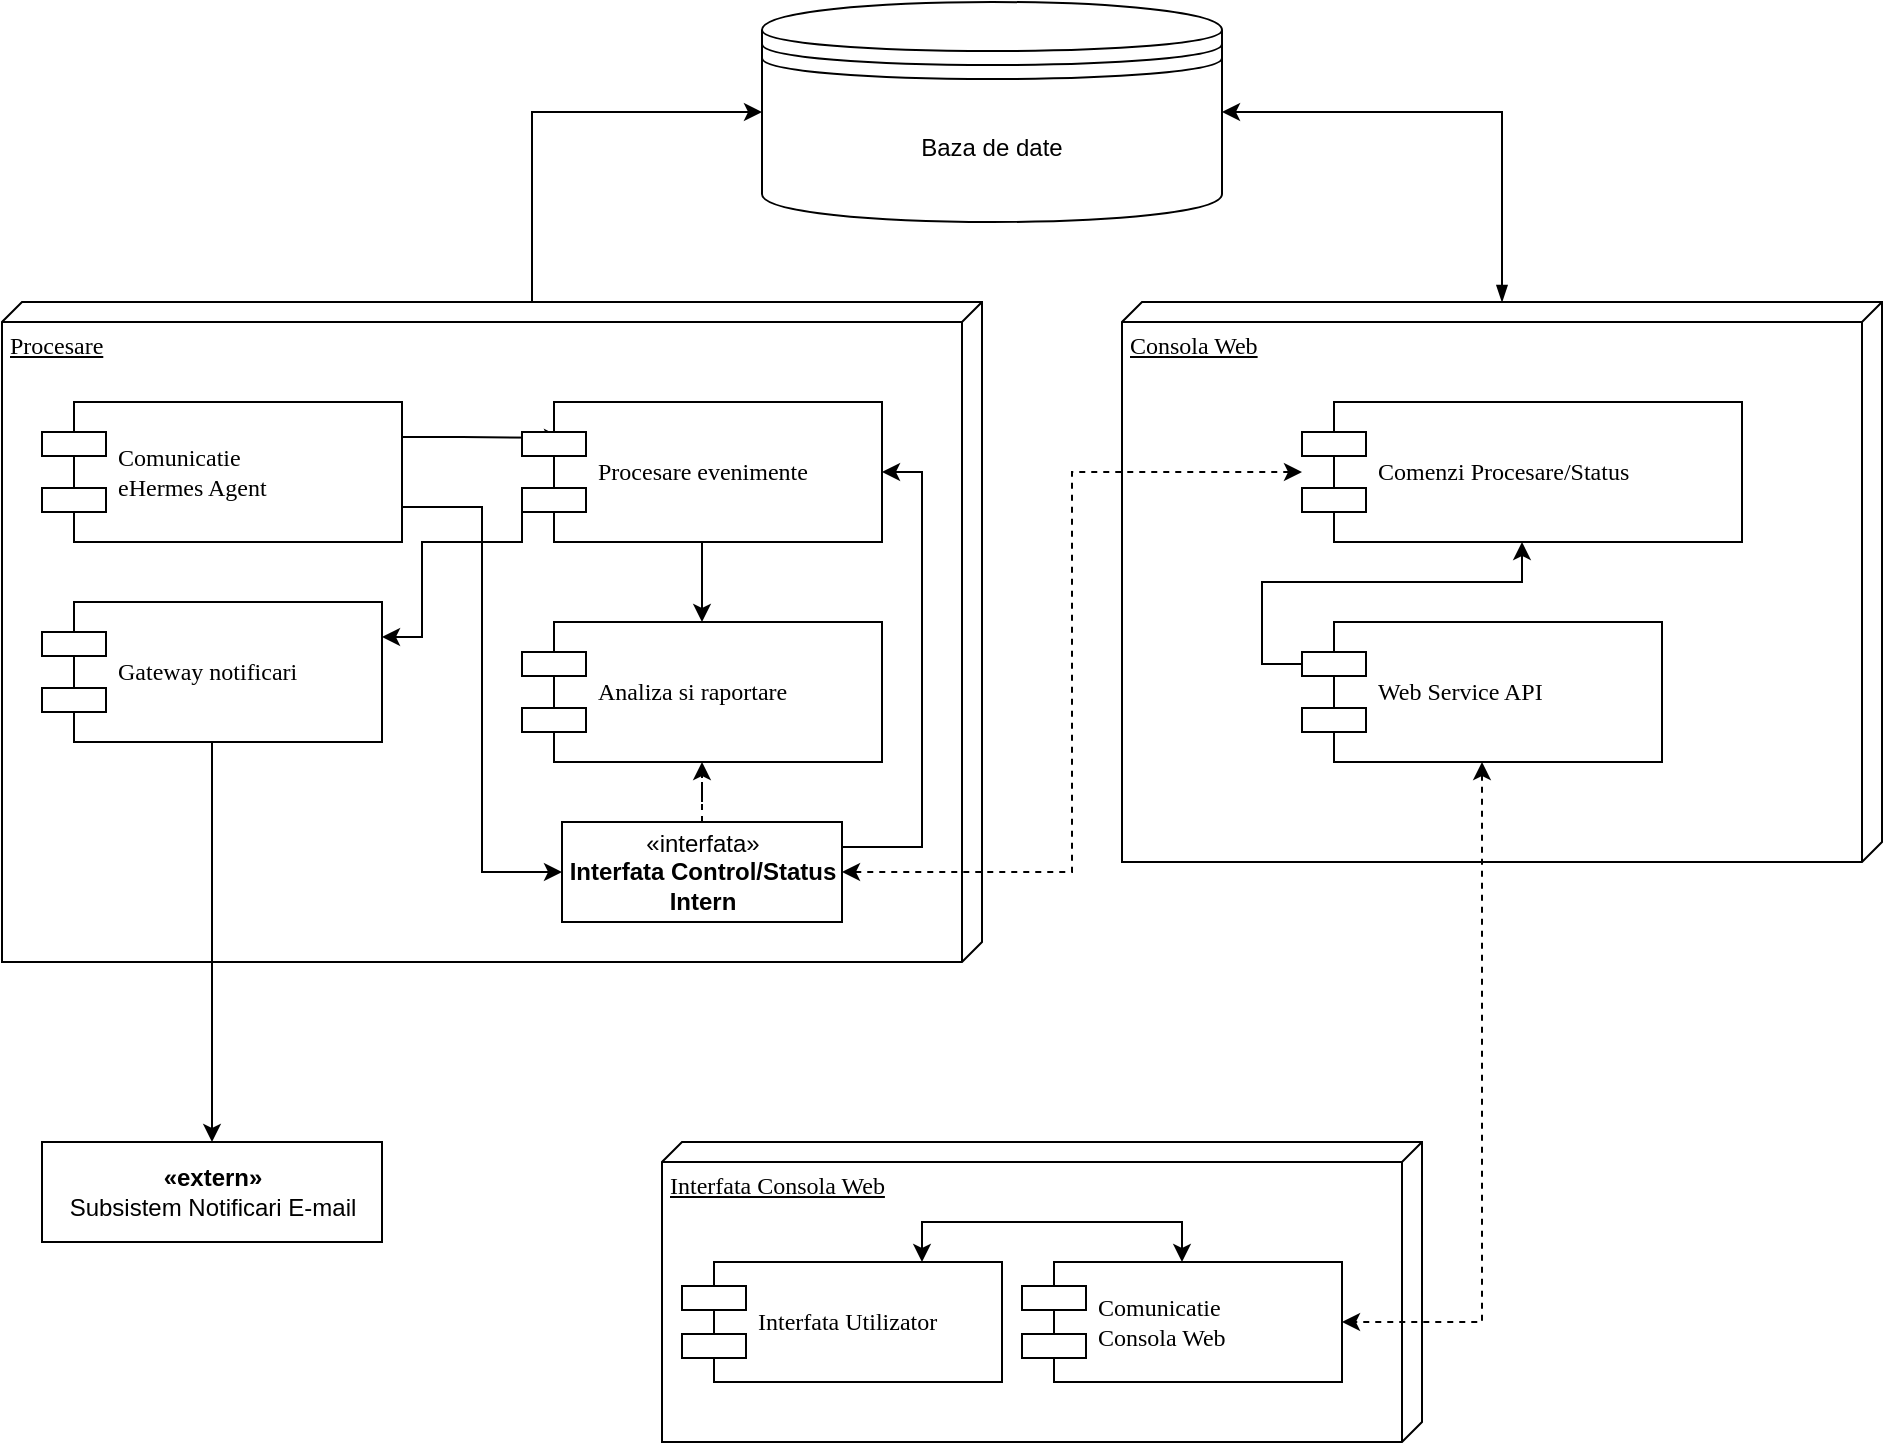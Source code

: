 <mxfile version="14.9.3" type="github">
  <diagram name="Page-1" id="5f0bae14-7c28-e335-631c-24af17079c00">
    <mxGraphModel dx="1422" dy="752" grid="1" gridSize="10" guides="1" tooltips="1" connect="1" arrows="1" fold="1" page="1" pageScale="1" pageWidth="1100" pageHeight="850" background="none" math="0" shadow="0">
      <root>
        <mxCell id="0" />
        <mxCell id="1" parent="0" />
        <mxCell id="o_iO7d6TlXx-ixrJT5Zg-11" style="edgeStyle=orthogonalEdgeStyle;rounded=0;orthogonalLoop=1;jettySize=auto;html=1;exitX=0;exitY=0;exitDx=0;exitDy=225;exitPerimeter=0;entryX=0;entryY=0.5;entryDx=0;entryDy=0;" edge="1" parent="1" source="39150e848f15840c-1" target="o_iO7d6TlXx-ixrJT5Zg-10">
          <mxGeometry relative="1" as="geometry" />
        </mxCell>
        <mxCell id="39150e848f15840c-1" value="Procesare" style="verticalAlign=top;align=left;spacingTop=8;spacingLeft=2;spacingRight=12;shape=cube;size=10;direction=south;fontStyle=4;html=1;rounded=0;shadow=0;comic=0;labelBackgroundColor=none;strokeWidth=1;fontFamily=Verdana;fontSize=12" parent="1" vertex="1">
          <mxGeometry x="90" y="170" width="490" height="330" as="geometry" />
        </mxCell>
        <mxCell id="o_iO7d6TlXx-ixrJT5Zg-16" style="edgeStyle=orthogonalEdgeStyle;rounded=0;orthogonalLoop=1;jettySize=auto;html=1;entryX=1;entryY=0.5;entryDx=0;entryDy=0;startArrow=blockThin;startFill=1;" edge="1" parent="1" source="39150e848f15840c-2" target="o_iO7d6TlXx-ixrJT5Zg-10">
          <mxGeometry relative="1" as="geometry" />
        </mxCell>
        <mxCell id="39150e848f15840c-2" value="&lt;div&gt;Consola Web&lt;/div&gt;" style="verticalAlign=top;align=left;spacingTop=8;spacingLeft=2;spacingRight=12;shape=cube;size=10;direction=south;fontStyle=4;html=1;rounded=0;shadow=0;comic=0;labelBackgroundColor=none;strokeWidth=1;fontFamily=Verdana;fontSize=12" parent="1" vertex="1">
          <mxGeometry x="650" y="170" width="380" height="280" as="geometry" />
        </mxCell>
        <mxCell id="39150e848f15840c-3" value="Interfata Consola Web" style="verticalAlign=top;align=left;spacingTop=8;spacingLeft=2;spacingRight=12;shape=cube;size=10;direction=south;fontStyle=4;html=1;rounded=0;shadow=0;comic=0;labelBackgroundColor=none;strokeWidth=1;fontFamily=Verdana;fontSize=12" parent="1" vertex="1">
          <mxGeometry x="420" y="590" width="380" height="150" as="geometry" />
        </mxCell>
        <mxCell id="o_iO7d6TlXx-ixrJT5Zg-7" style="edgeStyle=orthogonalEdgeStyle;rounded=0;orthogonalLoop=1;jettySize=auto;html=1;exitX=1;exitY=0.25;exitDx=0;exitDy=0;entryX=0.111;entryY=0.257;entryDx=0;entryDy=0;entryPerimeter=0;" edge="1" parent="1" source="39150e848f15840c-5" target="o_iO7d6TlXx-ixrJT5Zg-2">
          <mxGeometry relative="1" as="geometry" />
        </mxCell>
        <mxCell id="o_iO7d6TlXx-ixrJT5Zg-30" style="edgeStyle=orthogonalEdgeStyle;rounded=0;orthogonalLoop=1;jettySize=auto;html=1;exitX=1;exitY=0.75;exitDx=0;exitDy=0;entryX=0;entryY=0.5;entryDx=0;entryDy=0;startArrow=none;startFill=0;" edge="1" parent="1" source="39150e848f15840c-5" target="o_iO7d6TlXx-ixrJT5Zg-14">
          <mxGeometry relative="1" as="geometry" />
        </mxCell>
        <mxCell id="39150e848f15840c-5" value="Comunicatie &lt;br&gt;eHermes Agent" style="shape=component;align=left;spacingLeft=36;rounded=0;shadow=0;comic=0;labelBackgroundColor=none;strokeWidth=1;fontFamily=Verdana;fontSize=12;html=1;" parent="1" vertex="1">
          <mxGeometry x="110" y="220" width="180" height="70" as="geometry" />
        </mxCell>
        <mxCell id="o_iO7d6TlXx-ixrJT5Zg-21" style="edgeStyle=orthogonalEdgeStyle;rounded=0;orthogonalLoop=1;jettySize=auto;html=1;exitX=0.75;exitY=0;exitDx=0;exitDy=0;entryX=0.5;entryY=0;entryDx=0;entryDy=0;startArrow=classic;startFill=1;" edge="1" parent="1" source="39150e848f15840c-10" target="o_iO7d6TlXx-ixrJT5Zg-20">
          <mxGeometry relative="1" as="geometry" />
        </mxCell>
        <mxCell id="39150e848f15840c-10" value="&lt;div&gt;Interfata Utilizator&lt;/div&gt;" style="shape=component;align=left;spacingLeft=36;rounded=0;shadow=0;comic=0;labelBackgroundColor=none;strokeWidth=1;fontFamily=Verdana;fontSize=12;html=1;" parent="1" vertex="1">
          <mxGeometry x="430" y="650" width="160" height="60" as="geometry" />
        </mxCell>
        <mxCell id="o_iO7d6TlXx-ixrJT5Zg-28" style="edgeStyle=orthogonalEdgeStyle;rounded=0;orthogonalLoop=1;jettySize=auto;html=1;exitX=0.5;exitY=1;exitDx=0;exitDy=0;startArrow=none;startFill=0;" edge="1" parent="1" source="o_iO7d6TlXx-ixrJT5Zg-1" target="o_iO7d6TlXx-ixrJT5Zg-27">
          <mxGeometry relative="1" as="geometry">
            <mxPoint x="195" y="580" as="targetPoint" />
          </mxGeometry>
        </mxCell>
        <mxCell id="o_iO7d6TlXx-ixrJT5Zg-1" value="Gateway notificari" style="shape=component;align=left;spacingLeft=36;rounded=0;shadow=0;comic=0;labelBackgroundColor=none;strokeWidth=1;fontFamily=Verdana;fontSize=12;html=1;" vertex="1" parent="1">
          <mxGeometry x="110" y="320" width="170" height="70" as="geometry" />
        </mxCell>
        <mxCell id="o_iO7d6TlXx-ixrJT5Zg-8" style="edgeStyle=orthogonalEdgeStyle;rounded=0;orthogonalLoop=1;jettySize=auto;html=1;exitX=0;exitY=0.7;exitDx=0;exitDy=0;entryX=1;entryY=0.25;entryDx=0;entryDy=0;" edge="1" parent="1" source="o_iO7d6TlXx-ixrJT5Zg-2" target="o_iO7d6TlXx-ixrJT5Zg-1">
          <mxGeometry relative="1" as="geometry">
            <Array as="points">
              <mxPoint x="350" y="290" />
              <mxPoint x="300" y="290" />
              <mxPoint x="300" y="338" />
            </Array>
          </mxGeometry>
        </mxCell>
        <mxCell id="o_iO7d6TlXx-ixrJT5Zg-9" style="edgeStyle=orthogonalEdgeStyle;rounded=0;orthogonalLoop=1;jettySize=auto;html=1;exitX=0.5;exitY=1;exitDx=0;exitDy=0;" edge="1" parent="1" source="o_iO7d6TlXx-ixrJT5Zg-2" target="o_iO7d6TlXx-ixrJT5Zg-3">
          <mxGeometry relative="1" as="geometry" />
        </mxCell>
        <mxCell id="o_iO7d6TlXx-ixrJT5Zg-2" value="Procesare evenimente" style="shape=component;align=left;spacingLeft=36;rounded=0;shadow=0;comic=0;labelBackgroundColor=none;strokeWidth=1;fontFamily=Verdana;fontSize=12;html=1;" vertex="1" parent="1">
          <mxGeometry x="350" y="220" width="180" height="70" as="geometry" />
        </mxCell>
        <mxCell id="o_iO7d6TlXx-ixrJT5Zg-3" value="Analiza si raportare" style="shape=component;align=left;spacingLeft=36;rounded=0;shadow=0;comic=0;labelBackgroundColor=none;strokeWidth=1;fontFamily=Verdana;fontSize=12;html=1;" vertex="1" parent="1">
          <mxGeometry x="350" y="330" width="180" height="70" as="geometry" />
        </mxCell>
        <mxCell id="o_iO7d6TlXx-ixrJT5Zg-15" style="edgeStyle=orthogonalEdgeStyle;rounded=0;orthogonalLoop=1;jettySize=auto;html=1;entryX=1;entryY=0.5;entryDx=0;entryDy=0;dashed=1;startArrow=classic;startFill=1;" edge="1" parent="1" source="o_iO7d6TlXx-ixrJT5Zg-4" target="o_iO7d6TlXx-ixrJT5Zg-14">
          <mxGeometry relative="1" as="geometry" />
        </mxCell>
        <mxCell id="o_iO7d6TlXx-ixrJT5Zg-4" value="&lt;div&gt;Comenzi Procesare/Status&lt;/div&gt;" style="shape=component;align=left;spacingLeft=36;rounded=0;shadow=0;comic=0;labelBackgroundColor=none;strokeWidth=1;fontFamily=Verdana;fontSize=12;html=1;" vertex="1" parent="1">
          <mxGeometry x="740" y="220" width="220" height="70" as="geometry" />
        </mxCell>
        <mxCell id="o_iO7d6TlXx-ixrJT5Zg-10" value="Baza de date" style="shape=datastore;whiteSpace=wrap;html=1;" vertex="1" parent="1">
          <mxGeometry x="470" y="20" width="230" height="110" as="geometry" />
        </mxCell>
        <mxCell id="o_iO7d6TlXx-ixrJT5Zg-29" style="edgeStyle=orthogonalEdgeStyle;rounded=0;orthogonalLoop=1;jettySize=auto;html=1;exitX=0.5;exitY=0;exitDx=0;exitDy=0;dashed=1;startArrow=none;startFill=0;" edge="1" parent="1" source="o_iO7d6TlXx-ixrJT5Zg-14" target="o_iO7d6TlXx-ixrJT5Zg-3">
          <mxGeometry relative="1" as="geometry" />
        </mxCell>
        <mxCell id="o_iO7d6TlXx-ixrJT5Zg-31" style="edgeStyle=orthogonalEdgeStyle;rounded=0;orthogonalLoop=1;jettySize=auto;html=1;exitX=1;exitY=0.25;exitDx=0;exitDy=0;entryX=1;entryY=0.5;entryDx=0;entryDy=0;startArrow=none;startFill=0;" edge="1" parent="1" source="o_iO7d6TlXx-ixrJT5Zg-14" target="o_iO7d6TlXx-ixrJT5Zg-2">
          <mxGeometry relative="1" as="geometry">
            <Array as="points">
              <mxPoint x="550" y="443" />
              <mxPoint x="550" y="255" />
            </Array>
          </mxGeometry>
        </mxCell>
        <mxCell id="o_iO7d6TlXx-ixrJT5Zg-14" value="«interfata»&lt;br&gt;&lt;b&gt;Interfata Control/Status &lt;br&gt;&lt;/b&gt;&lt;div&gt;&lt;b&gt;Intern&lt;/b&gt;&lt;/div&gt;" style="html=1;" vertex="1" parent="1">
          <mxGeometry x="370" y="430" width="140" height="50" as="geometry" />
        </mxCell>
        <mxCell id="o_iO7d6TlXx-ixrJT5Zg-19" style="edgeStyle=orthogonalEdgeStyle;rounded=0;orthogonalLoop=1;jettySize=auto;html=1;exitX=0;exitY=0.3;exitDx=0;exitDy=0;startArrow=none;startFill=0;" edge="1" parent="1" source="o_iO7d6TlXx-ixrJT5Zg-17" target="o_iO7d6TlXx-ixrJT5Zg-4">
          <mxGeometry relative="1" as="geometry" />
        </mxCell>
        <mxCell id="o_iO7d6TlXx-ixrJT5Zg-22" style="edgeStyle=orthogonalEdgeStyle;rounded=0;orthogonalLoop=1;jettySize=auto;html=1;entryX=1;entryY=0.5;entryDx=0;entryDy=0;startArrow=classic;startFill=1;dashed=1;" edge="1" parent="1" source="o_iO7d6TlXx-ixrJT5Zg-17" target="o_iO7d6TlXx-ixrJT5Zg-20">
          <mxGeometry relative="1" as="geometry" />
        </mxCell>
        <mxCell id="o_iO7d6TlXx-ixrJT5Zg-17" value="Web Service API" style="shape=component;align=left;spacingLeft=36;rounded=0;shadow=0;comic=0;labelBackgroundColor=none;strokeWidth=1;fontFamily=Verdana;fontSize=12;html=1;" vertex="1" parent="1">
          <mxGeometry x="740" y="330" width="180" height="70" as="geometry" />
        </mxCell>
        <mxCell id="o_iO7d6TlXx-ixrJT5Zg-20" value="Comunicatie &lt;br&gt;Consola Web" style="shape=component;align=left;spacingLeft=36;rounded=0;shadow=0;comic=0;labelBackgroundColor=none;strokeWidth=1;fontFamily=Verdana;fontSize=12;html=1;" vertex="1" parent="1">
          <mxGeometry x="600" y="650" width="160" height="60" as="geometry" />
        </mxCell>
        <mxCell id="o_iO7d6TlXx-ixrJT5Zg-27" value="&lt;div&gt;&lt;b&gt;«extern»&lt;/b&gt;&lt;/div&gt;&lt;div&gt;Subsistem Notificari E-mail&lt;br&gt;&lt;/div&gt;" style="html=1;" vertex="1" parent="1">
          <mxGeometry x="110" y="590" width="170" height="50" as="geometry" />
        </mxCell>
      </root>
    </mxGraphModel>
  </diagram>
</mxfile>
